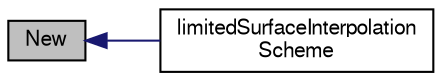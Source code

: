 digraph "New"
{
  bgcolor="transparent";
  edge [fontname="FreeSans",fontsize="10",labelfontname="FreeSans",labelfontsize="10"];
  node [fontname="FreeSans",fontsize="10",shape=record];
  rankdir="LR";
  Node136 [label="New",height=0.2,width=0.4,color="black", fillcolor="grey75", style="filled", fontcolor="black"];
  Node136 -> Node137 [dir="back",color="midnightblue",fontsize="10",style="solid",fontname="FreeSans"];
  Node137 [label="limitedSurfaceInterpolation\lScheme",height=0.2,width=0.4,color="black",URL="$a23038.html#a4c0e48ec75f4c1664396ed3d68d3282f",tooltip="Construct from mesh and Istream. "];
}

